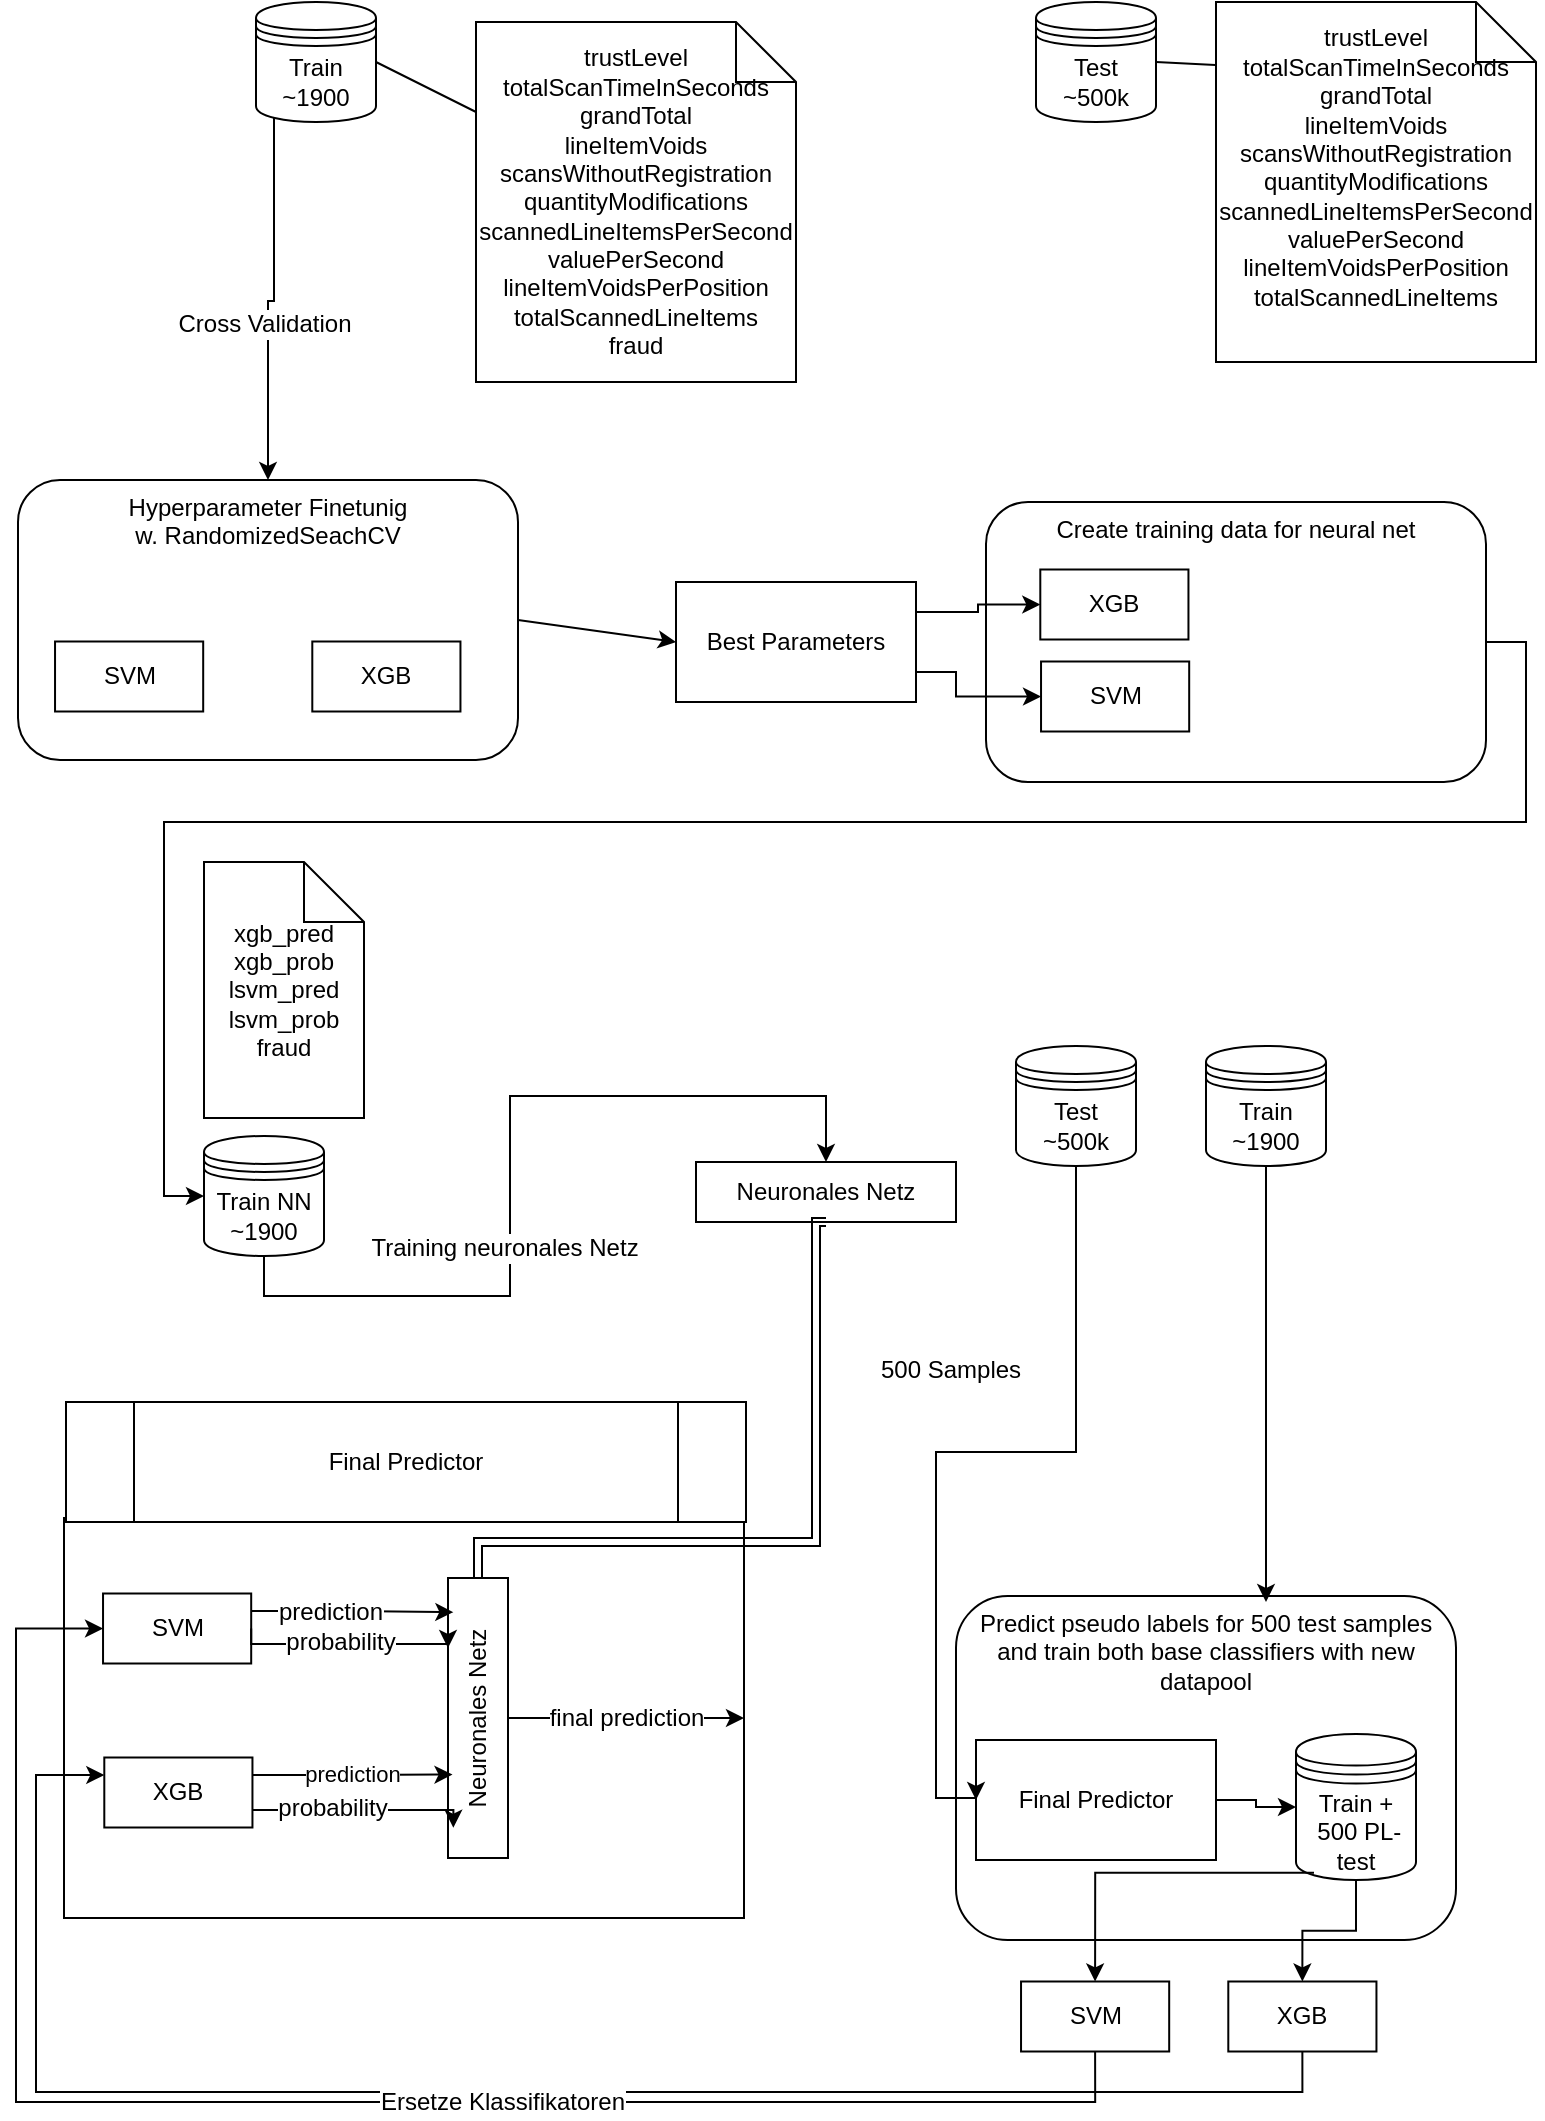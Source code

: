 <mxGraphModel dx="1408" dy="1127" grid="1" gridSize="10" guides="1" tooltips="1" connect="1" arrows="1" fold="1" page="1" pageScale="1" pageWidth="827" pageHeight="1169" background="#ffffff"><root><mxCell id="0"/><mxCell id="1" parent="0"/><mxCell id="14" style="edgeStyle=orthogonalEdgeStyle;rounded=0;html=1;exitX=0.15;exitY=0.95;exitPerimeter=0;jettySize=auto;orthogonalLoop=1;" parent="1" source="4" target="6" edge="1"><mxGeometry relative="1" as="geometry"/></mxCell><mxCell id="15" value="Cross Validation" style="text;html=1;resizable=0;points=[];align=center;verticalAlign=middle;labelBackgroundColor=#ffffff;" parent="14" vertex="1" connectable="0"><mxGeometry x="0.153" y="-2" relative="1" as="geometry"><mxPoint as="offset"/></mxGeometry></mxCell><mxCell id="4" value="Train&lt;div&gt;~1900&lt;/div&gt;" style="shape=datastore;whiteSpace=wrap;html=1;" parent="1" vertex="1"><mxGeometry x="170" y="30" width="60" height="60" as="geometry"/></mxCell><mxCell id="5" value="Test&lt;div&gt;~500k&lt;/div&gt;" style="shape=datastore;whiteSpace=wrap;html=1;" parent="1" vertex="1"><mxGeometry x="560" y="30" width="60" height="60" as="geometry"/></mxCell><mxCell id="19" value="Best Parameters" style="rounded=0;whiteSpace=wrap;html=1;" parent="1" vertex="1"><mxGeometry x="380" y="320" width="120" height="60" as="geometry"/></mxCell><mxCell id="20" value="" style="endArrow=classic;html=1;exitX=1;exitY=0.5;entryX=0;entryY=0.5;" parent="1" source="6" target="19" edge="1"><mxGeometry width="50" height="50" relative="1" as="geometry"><mxPoint x="50" y="570" as="sourcePoint"/><mxPoint x="100" y="520" as="targetPoint"/></mxGeometry></mxCell><mxCell id="6" value="Hyperparameter Finetunig&lt;div&gt;w. RandomizedSeachCV&lt;/div&gt;" style="shape=ext;rounded=1;html=1;whiteSpace=wrap;verticalAlign=top;" parent="1" vertex="1"><mxGeometry x="51" y="269" width="250" height="140" as="geometry"/></mxCell><mxCell id="3" value="SVM" style="rounded=0;whiteSpace=wrap;html=1;" parent="1" vertex="1"><mxGeometry x="69.519" y="349.75" width="74.074" height="35" as="geometry"/></mxCell><mxCell id="2" value="XGB" style="rounded=0;whiteSpace=wrap;html=1;" parent="1" vertex="1"><mxGeometry x="198.148" y="349.75" width="74.074" height="35" as="geometry"/></mxCell><mxCell id="31" style="edgeStyle=orthogonalEdgeStyle;rounded=0;html=1;exitX=1;exitY=0.5;entryX=0;entryY=0.5;jettySize=auto;orthogonalLoop=1;" parent="1" source="24" target="30" edge="1"><mxGeometry relative="1" as="geometry"><Array as="points"><mxPoint x="805" y="350"/><mxPoint x="805" y="440"/><mxPoint x="124" y="440"/><mxPoint x="124" y="627"/></Array></mxGeometry></mxCell><mxCell id="27" value="trustLevel&lt;div&gt;totalScanTimeInSeconds&lt;/div&gt;&lt;div&gt;grandTotal&lt;/div&gt;&lt;div&gt;lineItemVoids&lt;/div&gt;&lt;div&gt;scansWithoutRegistration&lt;/div&gt;&lt;div&gt;quantityModifications&lt;/div&gt;&lt;div&gt;scannedLineItemsPerSecond&lt;/div&gt;&lt;div&gt;valuePerSecond&lt;/div&gt;&lt;div&gt;lineItemVoidsPerPosition&lt;/div&gt;&lt;div&gt;totalScannedLineItems&lt;/div&gt;&lt;div&gt;fraud&lt;/div&gt;" style="shape=note;whiteSpace=wrap;html=1;" parent="1" vertex="1"><mxGeometry x="280" y="40" width="160" height="180" as="geometry"/></mxCell><mxCell id="28" value="trustLevel&lt;div&gt;totalScanTimeInSeconds&lt;/div&gt;&lt;div&gt;grandTotal&lt;/div&gt;&lt;div&gt;lineItemVoids&lt;/div&gt;&lt;div&gt;scansWithoutRegistration&lt;/div&gt;&lt;div&gt;quantityModifications&lt;/div&gt;&lt;div&gt;scannedLineItemsPerSecond&lt;/div&gt;&lt;div&gt;valuePerSecond&lt;/div&gt;&lt;div&gt;lineItemVoidsPerPosition&lt;/div&gt;&lt;div&gt;totalScannedLineItems&lt;/div&gt;&lt;div&gt;&lt;br&gt;&lt;/div&gt;" style="shape=note;whiteSpace=wrap;html=1;" parent="1" vertex="1"><mxGeometry x="650" y="30" width="160" height="180" as="geometry"/></mxCell><mxCell id="32" value="" style="group" parent="1" vertex="1" connectable="0"><mxGeometry x="144" y="460" width="80" height="197" as="geometry"/></mxCell><mxCell id="29" value="xgb_pred&lt;div&gt;xgb_prob&lt;/div&gt;&lt;div&gt;lsvm_pred&lt;/div&gt;&lt;div&gt;lsvm_prob&lt;/div&gt;&lt;div&gt;fraud&lt;/div&gt;" style="shape=note;whiteSpace=wrap;html=1;" parent="32" vertex="1"><mxGeometry width="80" height="128" as="geometry"/></mxCell><mxCell id="30" value="Train NN&lt;div&gt;~1900&lt;/div&gt;" style="shape=datastore;whiteSpace=wrap;html=1;" parent="32" vertex="1"><mxGeometry y="137" width="60" height="60" as="geometry"/></mxCell><mxCell id="35" value="Neuronales Netz" style="rounded=0;whiteSpace=wrap;html=1;direction=north;horizontal=1;" parent="1" vertex="1"><mxGeometry x="390" y="610" width="130" height="30" as="geometry"/></mxCell><mxCell id="39" style="edgeStyle=orthogonalEdgeStyle;rounded=0;html=1;exitX=0.5;exitY=1;entryX=1;entryY=0.5;jettySize=auto;orthogonalLoop=1;" parent="1" source="30" target="35" edge="1"><mxGeometry relative="1" as="geometry"/></mxCell><mxCell id="40" value="Training neuronales Netz" style="text;html=1;resizable=0;points=[];align=center;verticalAlign=middle;labelBackgroundColor=#ffffff;" parent="39" vertex="1" connectable="0"><mxGeometry x="-0.231" y="3" relative="1" as="geometry"><mxPoint as="offset"/></mxGeometry></mxCell><mxCell id="43" value="" style="group" parent="1" vertex="1" connectable="0"><mxGeometry x="535" y="280" width="250" height="140" as="geometry"/></mxCell><mxCell id="24" value="Create training data for neural net" style="shape=ext;rounded=1;html=1;whiteSpace=wrap;verticalAlign=top;" parent="43" vertex="1"><mxGeometry width="250" height="140" as="geometry"/></mxCell><mxCell id="25" value="SVM" style="rounded=0;whiteSpace=wrap;html=1;" parent="43" vertex="1"><mxGeometry x="27.519" y="79.75" width="74.074" height="35" as="geometry"/></mxCell><mxCell id="26" value="XGB" style="rounded=0;whiteSpace=wrap;html=1;" parent="43" vertex="1"><mxGeometry x="27.148" y="33.75" width="74.074" height="35" as="geometry"/></mxCell><mxCell id="34" style="edgeStyle=orthogonalEdgeStyle;rounded=0;html=1;exitX=1;exitY=0.75;entryX=0;entryY=0.5;jettySize=auto;orthogonalLoop=1;" parent="1" source="19" target="25" edge="1"><mxGeometry relative="1" as="geometry"><Array as="points"><mxPoint x="520" y="365"/><mxPoint x="520" y="377"/></Array></mxGeometry></mxCell><mxCell id="33" style="edgeStyle=orthogonalEdgeStyle;rounded=0;html=1;exitX=1;exitY=0.25;entryX=0;entryY=0.5;jettySize=auto;orthogonalLoop=1;" parent="1" source="19" target="26" edge="1"><mxGeometry relative="1" as="geometry"><Array as="points"><mxPoint x="531" y="335"/><mxPoint x="531" y="331"/></Array></mxGeometry></mxCell><mxCell id="70" value="" style="group;verticalAlign=top;" parent="1" vertex="1" connectable="0"><mxGeometry x="520" y="819" width="250" height="180" as="geometry"/></mxCell><mxCell id="71" value="Predict pseudo labels for 500 test samples&lt;div&gt;and train both base classifiers with new datapool&lt;/div&gt;" style="shape=ext;rounded=1;html=1;whiteSpace=wrap;verticalAlign=top;" parent="70" vertex="1"><mxGeometry y="8" width="250" height="172" as="geometry"/></mxCell><mxCell id="104" style="edgeStyle=orthogonalEdgeStyle;rounded=0;html=1;exitX=1;exitY=0.5;entryX=0;entryY=0.5;jettySize=auto;orthogonalLoop=1;" parent="70" source="81" target="103" edge="1"><mxGeometry relative="1" as="geometry"/></mxCell><mxCell id="81" value="Final Predictor" style="rounded=0;whiteSpace=wrap;html=1;" parent="70" vertex="1"><mxGeometry x="10" y="80" width="120" height="60" as="geometry"/></mxCell><mxCell id="103" value="Train +&lt;div&gt;&amp;nbsp;500 PL-test&lt;/div&gt;" style="shape=datastore;whiteSpace=wrap;html=1;verticalAlign=bottom;" parent="70" vertex="1"><mxGeometry x="170" y="77" width="60" height="73" as="geometry"/></mxCell><mxCell id="83" style="edgeStyle=orthogonalEdgeStyle;rounded=0;html=1;exitX=0.5;exitY=1;entryX=0;entryY=0.5;jettySize=auto;orthogonalLoop=1;" parent="1" source="75" target="81" edge="1"><mxGeometry relative="1" as="geometry"><Array as="points"><mxPoint x="580" y="755"/><mxPoint x="510" y="755"/><mxPoint x="510" y="928"/></Array></mxGeometry></mxCell><mxCell id="84" value="500 Samples" style="text;html=1;resizable=0;points=[];align=center;verticalAlign=middle;labelBackgroundColor=#ffffff;" parent="83" vertex="1" connectable="0"><mxGeometry x="0.382" y="2" relative="1" as="geometry"><mxPoint x="5" y="-109" as="offset"/></mxGeometry></mxCell><mxCell id="75" value="Test&lt;div&gt;~500k&lt;/div&gt;" style="shape=datastore;whiteSpace=wrap;html=1;" parent="1" vertex="1"><mxGeometry x="550" y="552" width="60" height="60" as="geometry"/></mxCell><mxCell id="80" value="" style="group" parent="1" vertex="1" connectable="0"><mxGeometry x="74" y="730" width="341" height="258" as="geometry"/></mxCell><mxCell id="46" value="" style="rounded=0;whiteSpace=wrap;html=1;" parent="80" vertex="1"><mxGeometry y="58" width="340" height="200" as="geometry"/></mxCell><mxCell id="47" value="SVM" style="rounded=0;whiteSpace=wrap;html=1;" parent="80" vertex="1"><mxGeometry x="19.519" y="95.75" width="74.074" height="35" as="geometry"/></mxCell><mxCell id="48" value="XGB" style="rounded=0;whiteSpace=wrap;html=1;" parent="80" vertex="1"><mxGeometry x="20.148" y="177.75" width="74.074" height="35" as="geometry"/></mxCell><mxCell id="66" style="edgeStyle=orthogonalEdgeStyle;rounded=0;html=1;exitX=1;exitY=0.5;entryX=1;entryY=0.5;jettySize=auto;orthogonalLoop=1;" parent="80" source="51" target="46" edge="1"><mxGeometry relative="1" as="geometry"><Array as="points"><mxPoint x="242" y="158"/><mxPoint x="242" y="158"/></Array></mxGeometry></mxCell><mxCell id="67" value="final prediction" style="text;html=1;resizable=0;points=[];align=center;verticalAlign=middle;labelBackgroundColor=#ffffff;" parent="66" vertex="1" connectable="0"><mxGeometry x="-0.247" relative="1" as="geometry"><mxPoint x="14" as="offset"/></mxGeometry></mxCell><mxCell id="51" value="Neuronales Netz" style="rounded=0;whiteSpace=wrap;html=1;direction=east;horizontal=0;" parent="80" vertex="1"><mxGeometry x="192" y="88" width="30" height="140" as="geometry"/></mxCell><mxCell id="52" style="edgeStyle=orthogonalEdgeStyle;rounded=0;html=1;exitX=1;exitY=0.25;jettySize=auto;orthogonalLoop=1;entryX=0.089;entryY=0.122;entryPerimeter=0;" parent="80" source="47" target="51" edge="1"><mxGeometry relative="1" as="geometry"><Array as="points"><mxPoint x="143" y="105"/><mxPoint x="143" y="105"/></Array></mxGeometry></mxCell><mxCell id="65" value="prediction" style="text;html=1;resizable=0;points=[];align=center;verticalAlign=middle;labelBackgroundColor=#ffffff;" parent="52" vertex="1" connectable="0"><mxGeometry x="-0.028" y="-10" relative="1" as="geometry"><mxPoint x="-10" y="-10" as="offset"/></mxGeometry></mxCell><mxCell id="53" style="edgeStyle=orthogonalEdgeStyle;rounded=0;html=1;exitX=1;exitY=0.5;entryX=0;entryY=0.25;jettySize=auto;orthogonalLoop=1;" parent="80" source="47" target="51" edge="1"><mxGeometry relative="1" as="geometry"><Array as="points"><mxPoint x="93" y="121"/></Array></mxGeometry></mxCell><mxCell id="55" value="probability" style="text;html=1;resizable=0;points=[];align=center;verticalAlign=middle;labelBackgroundColor=#ffffff;" parent="53" vertex="1" connectable="0"><mxGeometry x="-0.044" y="1" relative="1" as="geometry"><mxPoint as="offset"/></mxGeometry></mxCell><mxCell id="58" style="edgeStyle=orthogonalEdgeStyle;rounded=0;html=1;exitX=1;exitY=0.75;entryX=0.089;entryY=0.892;entryPerimeter=0;jettySize=auto;orthogonalLoop=1;" parent="80" source="48" target="51" edge="1"><mxGeometry relative="1" as="geometry"><Array as="points"><mxPoint x="195" y="204"/></Array></mxGeometry></mxCell><mxCell id="60" value="probability" style="text;html=1;resizable=0;points=[];align=center;verticalAlign=middle;labelBackgroundColor=#ffffff;" parent="58" vertex="1" connectable="0"><mxGeometry x="-0.274" y="1" relative="1" as="geometry"><mxPoint as="offset"/></mxGeometry></mxCell><mxCell id="62" value="prediction" style="edgeStyle=orthogonalEdgeStyle;rounded=0;html=1;exitX=1;exitY=0.25;entryX=0.075;entryY=0.702;entryPerimeter=0;jettySize=auto;orthogonalLoop=1;" parent="80" source="48" target="51" edge="1"><mxGeometry relative="1" as="geometry"/></mxCell><mxCell id="77" value="Final Predictor" style="shape=process;whiteSpace=wrap;html=1;" parent="80" vertex="1"><mxGeometry x="1" width="340" height="60" as="geometry"/></mxCell><mxCell id="69" style="edgeStyle=orthogonalEdgeStyle;shape=link;rounded=0;html=1;exitX=0;exitY=0.5;entryX=0.5;entryY=0;jettySize=auto;orthogonalLoop=1;" parent="1" source="35" target="51" edge="1"><mxGeometry relative="1" as="geometry"><Array as="points"><mxPoint x="450" y="640"/><mxPoint x="450" y="800"/><mxPoint x="281" y="800"/></Array></mxGeometry></mxCell><mxCell id="88" value="" style="endArrow=none;html=1;entryX=1;entryY=0.5;exitX=0;exitY=0.25;" parent="1" source="27" target="4" edge="1"><mxGeometry width="50" height="50" relative="1" as="geometry"><mxPoint x="205" y="180" as="sourcePoint"/><mxPoint x="255" y="130" as="targetPoint"/><Array as="points"/></mxGeometry></mxCell><mxCell id="89" value="" style="endArrow=none;html=1;entryX=1;entryY=0.5;exitX=-0.002;exitY=0.175;exitPerimeter=0;" parent="1" source="28" target="5" edge="1"><mxGeometry width="50" height="50" relative="1" as="geometry"><mxPoint x="624.667" y="144.833" as="sourcePoint"/><mxPoint x="574.667" y="119.833" as="targetPoint"/><Array as="points"/></mxGeometry></mxCell><mxCell id="96" style="edgeStyle=orthogonalEdgeStyle;rounded=0;html=1;exitX=0.5;exitY=1;entryX=0;entryY=0.25;jettySize=auto;orthogonalLoop=1;" parent="1" source="90" target="48" edge="1"><mxGeometry relative="1" as="geometry"><Array as="points"><mxPoint x="693" y="1075"/><mxPoint x="60" y="1075"/><mxPoint x="60" y="917"/></Array></mxGeometry></mxCell><mxCell id="90" value="XGB" style="rounded=0;whiteSpace=wrap;html=1;" parent="1" vertex="1"><mxGeometry x="656.148" y="1019.75" width="74.074" height="35" as="geometry"/></mxCell><mxCell id="95" style="edgeStyle=orthogonalEdgeStyle;rounded=0;html=1;exitX=0.5;exitY=1;entryX=0;entryY=0.5;jettySize=auto;orthogonalLoop=1;" parent="1" source="91" target="47" edge="1"><mxGeometry relative="1" as="geometry"><Array as="points"><mxPoint x="590" y="1080"/><mxPoint x="50" y="1080"/><mxPoint x="50" y="843"/></Array></mxGeometry></mxCell><mxCell id="97" value="Ersetze Klassifikatoren" style="text;html=1;resizable=0;points=[];align=center;verticalAlign=middle;labelBackgroundColor=#ffffff;" parent="95" vertex="1" connectable="0"><mxGeometry x="-0.237" relative="1" as="geometry"><mxPoint as="offset"/></mxGeometry></mxCell><mxCell id="91" value="SVM" style="rounded=0;whiteSpace=wrap;html=1;" parent="1" vertex="1"><mxGeometry x="552.519" y="1019.75" width="74.074" height="35" as="geometry"/></mxCell><mxCell id="99" style="edgeStyle=orthogonalEdgeStyle;rounded=0;html=1;exitX=0.5;exitY=1;jettySize=auto;orthogonalLoop=1;" parent="1" source="98" edge="1"><mxGeometry relative="1" as="geometry"><mxPoint x="675" y="830" as="targetPoint"/><Array as="points"><mxPoint x="675" y="826"/></Array></mxGeometry></mxCell><mxCell id="98" value="Train&lt;div&gt;~1900&lt;/div&gt;" style="shape=datastore;whiteSpace=wrap;html=1;" parent="1" vertex="1"><mxGeometry x="645" y="552" width="60" height="60" as="geometry"/></mxCell><mxCell id="105" style="edgeStyle=orthogonalEdgeStyle;rounded=0;html=1;exitX=0.15;exitY=0.95;exitPerimeter=0;entryX=0.5;entryY=0;jettySize=auto;orthogonalLoop=1;" parent="1" source="103" target="91" edge="1"><mxGeometry relative="1" as="geometry"/></mxCell><mxCell id="106" style="edgeStyle=orthogonalEdgeStyle;rounded=0;html=1;exitX=0.5;exitY=1;entryX=0.5;entryY=0;jettySize=auto;orthogonalLoop=1;" parent="1" source="103" target="90" edge="1"><mxGeometry relative="1" as="geometry"/></mxCell></root></mxGraphModel>